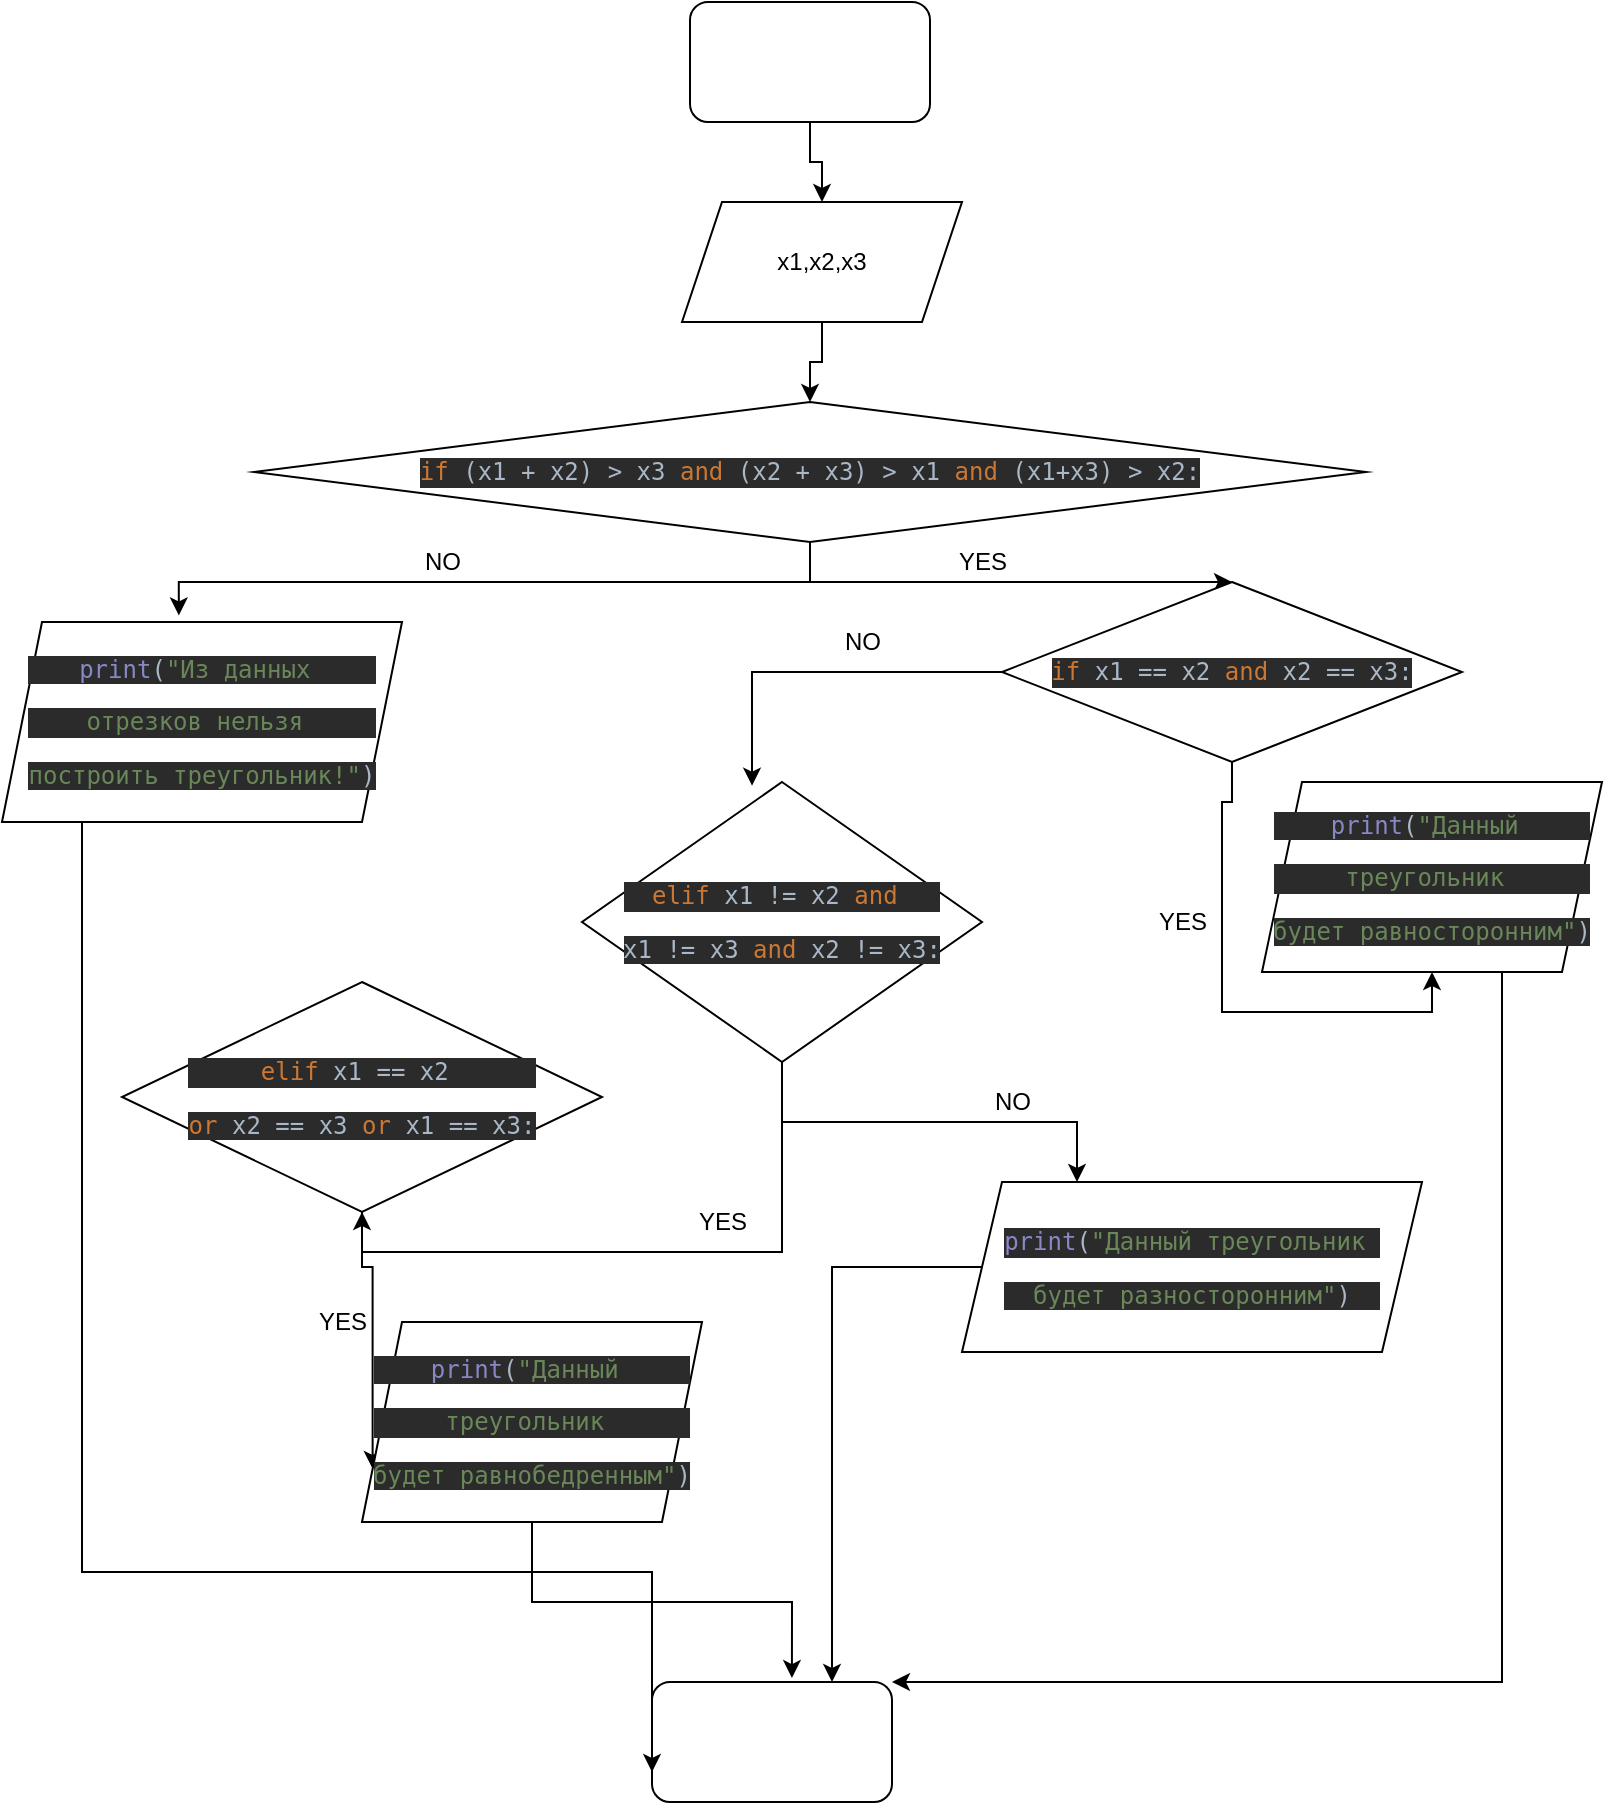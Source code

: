 <mxfile version="14.9.0" type="device"><diagram id="gNLkTjEerAxOASQoxe4I" name="Page-1"><mxGraphModel dx="1422" dy="705" grid="1" gridSize="10" guides="1" tooltips="1" connect="1" arrows="1" fold="1" page="1" pageScale="1" pageWidth="827" pageHeight="1169" math="0" shadow="0"><root><mxCell id="0"/><mxCell id="1" parent="0"/><mxCell id="VbSx3FTiQ2H3EOnl3LrE-12" style="edgeStyle=orthogonalEdgeStyle;rounded=0;orthogonalLoop=1;jettySize=auto;html=1;" edge="1" parent="1" source="VbSx3FTiQ2H3EOnl3LrE-1" target="VbSx3FTiQ2H3EOnl3LrE-3"><mxGeometry relative="1" as="geometry"/></mxCell><mxCell id="VbSx3FTiQ2H3EOnl3LrE-1" value="" style="rounded=1;whiteSpace=wrap;html=1;" vertex="1" parent="1"><mxGeometry x="354" y="10" width="120" height="60" as="geometry"/></mxCell><mxCell id="VbSx3FTiQ2H3EOnl3LrE-2" value="" style="rounded=1;whiteSpace=wrap;html=1;" vertex="1" parent="1"><mxGeometry x="335" y="850" width="120" height="60" as="geometry"/></mxCell><mxCell id="VbSx3FTiQ2H3EOnl3LrE-13" style="edgeStyle=orthogonalEdgeStyle;rounded=0;orthogonalLoop=1;jettySize=auto;html=1;entryX=0.5;entryY=0;entryDx=0;entryDy=0;" edge="1" parent="1" source="VbSx3FTiQ2H3EOnl3LrE-3" target="VbSx3FTiQ2H3EOnl3LrE-4"><mxGeometry relative="1" as="geometry"/></mxCell><mxCell id="VbSx3FTiQ2H3EOnl3LrE-3" value="x1,x2,x3" style="shape=parallelogram;perimeter=parallelogramPerimeter;whiteSpace=wrap;html=1;fixedSize=1;" vertex="1" parent="1"><mxGeometry x="350" y="110" width="140" height="60" as="geometry"/></mxCell><mxCell id="VbSx3FTiQ2H3EOnl3LrE-15" style="edgeStyle=orthogonalEdgeStyle;rounded=0;orthogonalLoop=1;jettySize=auto;html=1;entryX=0.442;entryY=-0.033;entryDx=0;entryDy=0;entryPerimeter=0;" edge="1" parent="1" source="VbSx3FTiQ2H3EOnl3LrE-4" target="VbSx3FTiQ2H3EOnl3LrE-6"><mxGeometry relative="1" as="geometry"/></mxCell><mxCell id="VbSx3FTiQ2H3EOnl3LrE-16" style="edgeStyle=orthogonalEdgeStyle;rounded=0;orthogonalLoop=1;jettySize=auto;html=1;" edge="1" parent="1" source="VbSx3FTiQ2H3EOnl3LrE-4" target="VbSx3FTiQ2H3EOnl3LrE-5"><mxGeometry relative="1" as="geometry"/></mxCell><mxCell id="VbSx3FTiQ2H3EOnl3LrE-4" value="&lt;pre style=&quot;background-color: #2b2b2b ; color: #a9b7c6 ; font-family: &amp;#34;jetbrains mono&amp;#34; , monospace ; font-size: 9 8pt&quot;&gt;&lt;span style=&quot;color: #cc7832&quot;&gt;if &lt;/span&gt;(x1 + x2) &amp;gt; x3 &lt;span style=&quot;color: #cc7832&quot;&gt;and &lt;/span&gt;(x2 + x3) &amp;gt; x1 &lt;span style=&quot;color: #cc7832&quot;&gt;and &lt;/span&gt;(x1+x3) &amp;gt; x2:&lt;/pre&gt;" style="rhombus;whiteSpace=wrap;html=1;" vertex="1" parent="1"><mxGeometry x="136" y="210" width="556" height="70" as="geometry"/></mxCell><mxCell id="VbSx3FTiQ2H3EOnl3LrE-19" style="edgeStyle=orthogonalEdgeStyle;rounded=0;orthogonalLoop=1;jettySize=auto;html=1;entryX=0.5;entryY=1;entryDx=0;entryDy=0;" edge="1" parent="1" source="VbSx3FTiQ2H3EOnl3LrE-5" target="VbSx3FTiQ2H3EOnl3LrE-7"><mxGeometry relative="1" as="geometry"/></mxCell><mxCell id="VbSx3FTiQ2H3EOnl3LrE-21" style="edgeStyle=orthogonalEdgeStyle;rounded=0;orthogonalLoop=1;jettySize=auto;html=1;entryX=0.425;entryY=0.013;entryDx=0;entryDy=0;entryPerimeter=0;" edge="1" parent="1" source="VbSx3FTiQ2H3EOnl3LrE-5" target="VbSx3FTiQ2H3EOnl3LrE-8"><mxGeometry relative="1" as="geometry"/></mxCell><mxCell id="VbSx3FTiQ2H3EOnl3LrE-5" value="&lt;pre style=&quot;background-color: #2b2b2b ; color: #a9b7c6 ; font-family: &amp;#34;jetbrains mono&amp;#34; , monospace ; font-size: 9 8pt&quot;&gt;&lt;span style=&quot;color: #cc7832&quot;&gt;if &lt;/span&gt;x1 == x2 &lt;span style=&quot;color: #cc7832&quot;&gt;and &lt;/span&gt;x2 == x3:&lt;/pre&gt;" style="rhombus;whiteSpace=wrap;html=1;" vertex="1" parent="1"><mxGeometry x="510" y="300" width="230" height="90" as="geometry"/></mxCell><mxCell id="VbSx3FTiQ2H3EOnl3LrE-18" style="edgeStyle=orthogonalEdgeStyle;rounded=0;orthogonalLoop=1;jettySize=auto;html=1;entryX=0;entryY=0.75;entryDx=0;entryDy=0;" edge="1" parent="1" source="VbSx3FTiQ2H3EOnl3LrE-6" target="VbSx3FTiQ2H3EOnl3LrE-2"><mxGeometry relative="1" as="geometry"><Array as="points"><mxPoint x="50" y="795"/></Array></mxGeometry></mxCell><mxCell id="VbSx3FTiQ2H3EOnl3LrE-6" value="&lt;pre style=&quot;background-color: #2b2b2b ; color: #a9b7c6 ; font-family: &amp;#34;jetbrains mono&amp;#34; , monospace ; font-size: 9 8pt&quot;&gt;&lt;span style=&quot;color: #8888c6&quot;&gt;print&lt;/span&gt;(&lt;span style=&quot;color: #6a8759&quot;&gt;&quot;Из данных &lt;/span&gt;&lt;/pre&gt;&lt;pre style=&quot;background-color: #2b2b2b ; color: #a9b7c6 ; font-family: &amp;#34;jetbrains mono&amp;#34; , monospace ; font-size: 9 8pt&quot;&gt;&lt;span style=&quot;color: #6a8759&quot;&gt;отрезков нельзя &lt;/span&gt;&lt;/pre&gt;&lt;pre style=&quot;background-color: #2b2b2b ; color: #a9b7c6 ; font-family: &amp;#34;jetbrains mono&amp;#34; , monospace ; font-size: 9 8pt&quot;&gt;&lt;span style=&quot;color: #6a8759&quot;&gt;построить треугольник!&quot;&lt;/span&gt;)&lt;/pre&gt;" style="shape=parallelogram;perimeter=parallelogramPerimeter;whiteSpace=wrap;html=1;fixedSize=1;" vertex="1" parent="1"><mxGeometry x="10" y="320" width="200" height="100" as="geometry"/></mxCell><mxCell id="VbSx3FTiQ2H3EOnl3LrE-32" style="edgeStyle=orthogonalEdgeStyle;rounded=0;orthogonalLoop=1;jettySize=auto;html=1;entryX=1;entryY=0;entryDx=0;entryDy=0;" edge="1" parent="1" source="VbSx3FTiQ2H3EOnl3LrE-7" target="VbSx3FTiQ2H3EOnl3LrE-2"><mxGeometry relative="1" as="geometry"><Array as="points"><mxPoint x="760" y="850"/></Array></mxGeometry></mxCell><mxCell id="VbSx3FTiQ2H3EOnl3LrE-7" value="&lt;pre style=&quot;background-color: #2b2b2b ; color: #a9b7c6 ; font-family: &amp;#34;jetbrains mono&amp;#34; , monospace ; font-size: 9 8pt&quot;&gt;&lt;span style=&quot;color: #8888c6&quot;&gt;print&lt;/span&gt;(&lt;span style=&quot;color: #6a8759&quot;&gt;&quot;Данный &lt;/span&gt;&lt;/pre&gt;&lt;pre style=&quot;background-color: #2b2b2b ; color: #a9b7c6 ; font-family: &amp;#34;jetbrains mono&amp;#34; , monospace ; font-size: 9 8pt&quot;&gt;&lt;span style=&quot;color: #6a8759&quot;&gt;треугольник &lt;/span&gt;&lt;/pre&gt;&lt;pre style=&quot;background-color: #2b2b2b ; color: #a9b7c6 ; font-family: &amp;#34;jetbrains mono&amp;#34; , monospace ; font-size: 9 8pt&quot;&gt;&lt;span style=&quot;color: #6a8759&quot;&gt;будет равносторонним&quot;&lt;/span&gt;)&lt;/pre&gt;" style="shape=parallelogram;perimeter=parallelogramPerimeter;whiteSpace=wrap;html=1;fixedSize=1;" vertex="1" parent="1"><mxGeometry x="640" y="400" width="170" height="95" as="geometry"/></mxCell><mxCell id="VbSx3FTiQ2H3EOnl3LrE-24" style="edgeStyle=orthogonalEdgeStyle;rounded=0;orthogonalLoop=1;jettySize=auto;html=1;entryX=0.5;entryY=1;entryDx=0;entryDy=0;" edge="1" parent="1" source="VbSx3FTiQ2H3EOnl3LrE-8" target="VbSx3FTiQ2H3EOnl3LrE-10"><mxGeometry relative="1" as="geometry"/></mxCell><mxCell id="VbSx3FTiQ2H3EOnl3LrE-26" style="edgeStyle=orthogonalEdgeStyle;rounded=0;orthogonalLoop=1;jettySize=auto;html=1;entryX=0.25;entryY=0;entryDx=0;entryDy=0;" edge="1" parent="1" source="VbSx3FTiQ2H3EOnl3LrE-8" target="VbSx3FTiQ2H3EOnl3LrE-9"><mxGeometry relative="1" as="geometry"/></mxCell><mxCell id="VbSx3FTiQ2H3EOnl3LrE-8" value="&lt;pre style=&quot;background-color: #2b2b2b ; color: #a9b7c6 ; font-family: &amp;#34;jetbrains mono&amp;#34; , monospace ; font-size: 9 8pt&quot;&gt;&lt;span style=&quot;color: #cc7832&quot;&gt;elif &lt;/span&gt;x1 != x2 &lt;span style=&quot;color: #cc7832&quot;&gt;and &lt;/span&gt;&lt;/pre&gt;&lt;pre style=&quot;background-color: #2b2b2b ; color: #a9b7c6 ; font-family: &amp;#34;jetbrains mono&amp;#34; , monospace ; font-size: 9 8pt&quot;&gt;x1 != x3 &lt;span style=&quot;color: #cc7832&quot;&gt;and &lt;/span&gt;x2 != x3:&lt;/pre&gt;" style="rhombus;whiteSpace=wrap;html=1;" vertex="1" parent="1"><mxGeometry x="300" y="400" width="200" height="140" as="geometry"/></mxCell><mxCell id="VbSx3FTiQ2H3EOnl3LrE-31" style="edgeStyle=orthogonalEdgeStyle;rounded=0;orthogonalLoop=1;jettySize=auto;html=1;entryX=0.75;entryY=0;entryDx=0;entryDy=0;" edge="1" parent="1" source="VbSx3FTiQ2H3EOnl3LrE-9" target="VbSx3FTiQ2H3EOnl3LrE-2"><mxGeometry relative="1" as="geometry"/></mxCell><mxCell id="VbSx3FTiQ2H3EOnl3LrE-9" value="&lt;pre style=&quot;background-color: #2b2b2b ; color: #a9b7c6 ; font-family: &amp;#34;jetbrains mono&amp;#34; , monospace ; font-size: 9 8pt&quot;&gt;&lt;span style=&quot;color: #8888c6&quot;&gt;print&lt;/span&gt;(&lt;span style=&quot;color: #6a8759&quot;&gt;&quot;Данный треугольник &lt;/span&gt;&lt;/pre&gt;&lt;pre style=&quot;background-color: #2b2b2b ; color: #a9b7c6 ; font-family: &amp;#34;jetbrains mono&amp;#34; , monospace ; font-size: 9 8pt&quot;&gt;&lt;span style=&quot;color: #6a8759&quot;&gt;будет разносторонним&quot;&lt;/span&gt;)&lt;/pre&gt;" style="shape=parallelogram;perimeter=parallelogramPerimeter;whiteSpace=wrap;html=1;fixedSize=1;" vertex="1" parent="1"><mxGeometry x="490" y="600" width="230" height="85" as="geometry"/></mxCell><mxCell id="VbSx3FTiQ2H3EOnl3LrE-28" style="edgeStyle=orthogonalEdgeStyle;rounded=0;orthogonalLoop=1;jettySize=auto;html=1;entryX=0;entryY=0.75;entryDx=0;entryDy=0;" edge="1" parent="1" source="VbSx3FTiQ2H3EOnl3LrE-10" target="VbSx3FTiQ2H3EOnl3LrE-11"><mxGeometry relative="1" as="geometry"/></mxCell><mxCell id="VbSx3FTiQ2H3EOnl3LrE-10" value="&lt;pre style=&quot;background-color: #2b2b2b ; color: #a9b7c6 ; font-family: &amp;#34;jetbrains mono&amp;#34; , monospace ; font-size: 9 8pt&quot;&gt;&lt;span style=&quot;color: #cc7832&quot;&gt;elif &lt;/span&gt;x1 == x2 &lt;/pre&gt;&lt;pre style=&quot;background-color: #2b2b2b ; color: #a9b7c6 ; font-family: &amp;#34;jetbrains mono&amp;#34; , monospace ; font-size: 9 8pt&quot;&gt;&lt;span style=&quot;color: #cc7832&quot;&gt;or &lt;/span&gt;x2 == x3 &lt;span style=&quot;color: #cc7832&quot;&gt;or &lt;/span&gt;x1 == x3:&lt;/pre&gt;" style="rhombus;whiteSpace=wrap;html=1;" vertex="1" parent="1"><mxGeometry x="70" y="500" width="240" height="115" as="geometry"/></mxCell><mxCell id="VbSx3FTiQ2H3EOnl3LrE-30" style="edgeStyle=orthogonalEdgeStyle;rounded=0;orthogonalLoop=1;jettySize=auto;html=1;entryX=0.583;entryY=-0.033;entryDx=0;entryDy=0;entryPerimeter=0;" edge="1" parent="1" source="VbSx3FTiQ2H3EOnl3LrE-11" target="VbSx3FTiQ2H3EOnl3LrE-2"><mxGeometry relative="1" as="geometry"/></mxCell><mxCell id="VbSx3FTiQ2H3EOnl3LrE-11" value="&lt;pre style=&quot;background-color: #2b2b2b ; color: #a9b7c6 ; font-family: &amp;#34;jetbrains mono&amp;#34; , monospace ; font-size: 9 8pt&quot;&gt;&lt;span style=&quot;color: #8888c6&quot;&gt;print&lt;/span&gt;(&lt;span style=&quot;color: #6a8759&quot;&gt;&quot;Данный &lt;/span&gt;&lt;/pre&gt;&lt;pre style=&quot;background-color: #2b2b2b ; color: #a9b7c6 ; font-family: &amp;#34;jetbrains mono&amp;#34; , monospace ; font-size: 9 8pt&quot;&gt;&lt;span style=&quot;color: #6a8759&quot;&gt;треугольник &lt;/span&gt;&lt;/pre&gt;&lt;pre style=&quot;background-color: #2b2b2b ; color: #a9b7c6 ; font-family: &amp;#34;jetbrains mono&amp;#34; , monospace ; font-size: 9 8pt&quot;&gt;&lt;span style=&quot;color: #6a8759&quot;&gt;будет равнобедренным&quot;&lt;/span&gt;)&lt;/pre&gt;" style="shape=parallelogram;perimeter=parallelogramPerimeter;whiteSpace=wrap;html=1;fixedSize=1;" vertex="1" parent="1"><mxGeometry x="190" y="670" width="170" height="100" as="geometry"/></mxCell><mxCell id="VbSx3FTiQ2H3EOnl3LrE-17" value="NO" style="text;html=1;align=center;verticalAlign=middle;resizable=0;points=[];autosize=1;strokeColor=none;" vertex="1" parent="1"><mxGeometry x="215" y="280" width="30" height="20" as="geometry"/></mxCell><mxCell id="VbSx3FTiQ2H3EOnl3LrE-20" value="YES" style="text;html=1;align=center;verticalAlign=middle;resizable=0;points=[];autosize=1;strokeColor=none;" vertex="1" parent="1"><mxGeometry x="580" y="460" width="40" height="20" as="geometry"/></mxCell><mxCell id="VbSx3FTiQ2H3EOnl3LrE-22" value="NO" style="text;html=1;align=center;verticalAlign=middle;resizable=0;points=[];autosize=1;strokeColor=none;" vertex="1" parent="1"><mxGeometry x="425" y="320" width="30" height="20" as="geometry"/></mxCell><mxCell id="VbSx3FTiQ2H3EOnl3LrE-23" value="YES" style="text;html=1;align=center;verticalAlign=middle;resizable=0;points=[];autosize=1;strokeColor=none;" vertex="1" parent="1"><mxGeometry x="480" y="280" width="40" height="20" as="geometry"/></mxCell><mxCell id="VbSx3FTiQ2H3EOnl3LrE-25" value="YES" style="text;html=1;align=center;verticalAlign=middle;resizable=0;points=[];autosize=1;strokeColor=none;" vertex="1" parent="1"><mxGeometry x="350" y="610" width="40" height="20" as="geometry"/></mxCell><mxCell id="VbSx3FTiQ2H3EOnl3LrE-27" value="NO" style="text;html=1;align=center;verticalAlign=middle;resizable=0;points=[];autosize=1;strokeColor=none;" vertex="1" parent="1"><mxGeometry x="500" y="550" width="30" height="20" as="geometry"/></mxCell><mxCell id="VbSx3FTiQ2H3EOnl3LrE-29" value="YES" style="text;html=1;align=center;verticalAlign=middle;resizable=0;points=[];autosize=1;strokeColor=none;" vertex="1" parent="1"><mxGeometry x="160" y="660" width="40" height="20" as="geometry"/></mxCell></root></mxGraphModel></diagram></mxfile>